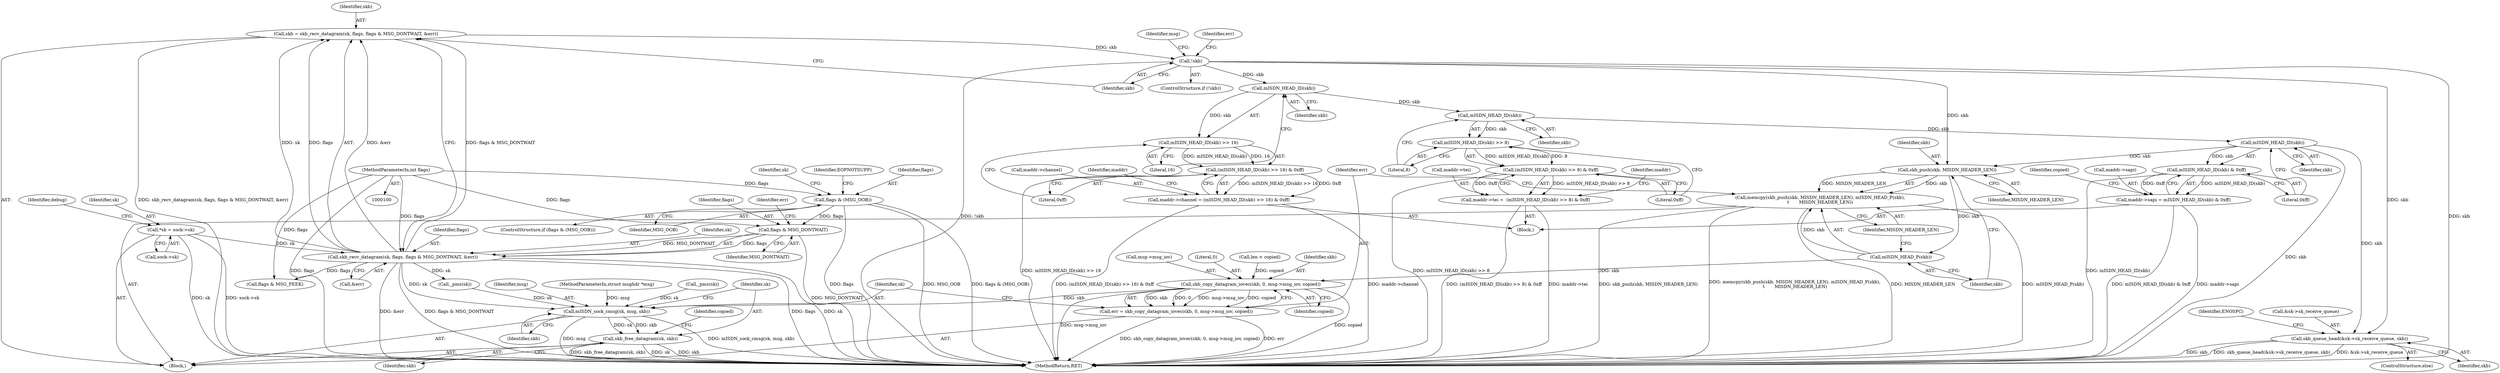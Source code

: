 digraph "0_linux_f3d3342602f8bcbf37d7c46641cb9bca7618eb1c_1@API" {
"1000137" [label="(Call,skb = skb_recv_datagram(sk, flags, flags & MSG_DONTWAIT, &err))"];
"1000139" [label="(Call,skb_recv_datagram(sk, flags, flags & MSG_DONTWAIT, &err))"];
"1000109" [label="(Call,*sk = sock->sk)"];
"1000142" [label="(Call,flags & MSG_DONTWAIT)"];
"1000123" [label="(Call,flags & (MSG_OOB))"];
"1000105" [label="(MethodParameterIn,int flags)"];
"1000148" [label="(Call,!skb)"];
"1000207" [label="(Call,mISDN_HEAD_ID(skb))"];
"1000206" [label="(Call,mISDN_HEAD_ID(skb) >> 16)"];
"1000205" [label="(Call,(mISDN_HEAD_ID(skb) >> 16) & 0xff)"];
"1000201" [label="(Call,maddr->channel = (mISDN_HEAD_ID(skb) >> 16) & 0xff)"];
"1000217" [label="(Call,mISDN_HEAD_ID(skb))"];
"1000216" [label="(Call,mISDN_HEAD_ID(skb) >> 8)"];
"1000215" [label="(Call,(mISDN_HEAD_ID(skb) >> 8) & 0xff)"];
"1000211" [label="(Call,maddr->tei =  (mISDN_HEAD_ID(skb) >> 8) & 0xff)"];
"1000226" [label="(Call,mISDN_HEAD_ID(skb))"];
"1000225" [label="(Call,mISDN_HEAD_ID(skb) & 0xff)"];
"1000221" [label="(Call,maddr->sapi = mISDN_HEAD_ID(skb) & 0xff)"];
"1000300" [label="(Call,skb_queue_head(&sk->sk_receive_queue, skb))"];
"1000310" [label="(Call,skb_push(skb, MISDN_HEADER_LEN))"];
"1000309" [label="(Call,memcpy(skb_push(skb, MISDN_HEADER_LEN), mISDN_HEAD_P(skb),\n\t       MISDN_HEADER_LEN))"];
"1000313" [label="(Call,mISDN_HEAD_P(skb))"];
"1000318" [label="(Call,skb_copy_datagram_iovec(skb, 0, msg->msg_iov, copied))"];
"1000316" [label="(Call,err = skb_copy_datagram_iovec(skb, 0, msg->msg_iov, copied))"];
"1000325" [label="(Call,mISDN_sock_cmsg(sk, msg, skb))"];
"1000329" [label="(Call,skb_free_datagram(sk, skb))"];
"1000200" [label="(Block,)"];
"1000111" [label="(Call,sock->sk)"];
"1000324" [label="(Identifier,copied)"];
"1000217" [label="(Call,mISDN_HEAD_ID(skb))"];
"1000301" [label="(Call,&sk->sk_receive_queue)"];
"1000311" [label="(Identifier,skb)"];
"1000215" [label="(Call,(mISDN_HEAD_ID(skb) >> 8) & 0xff)"];
"1000326" [label="(Identifier,sk)"];
"1000315" [label="(Identifier,MISDN_HEADER_LEN)"];
"1000139" [label="(Call,skb_recv_datagram(sk, flags, flags & MSG_DONTWAIT, &err))"];
"1000222" [label="(Call,maddr->sapi)"];
"1000123" [label="(Call,flags & (MSG_OOB))"];
"1000110" [label="(Identifier,sk)"];
"1000155" [label="(Identifier,msg)"];
"1000138" [label="(Identifier,skb)"];
"1000261" [label="(Call,_pms(sk))"];
"1000144" [label="(Identifier,MSG_DONTWAIT)"];
"1000320" [label="(Literal,0)"];
"1000330" [label="(Identifier,sk)"];
"1000120" [label="(Identifier,debug)"];
"1000210" [label="(Literal,0xff)"];
"1000327" [label="(Identifier,msg)"];
"1000220" [label="(Literal,0xff)"];
"1000216" [label="(Call,mISDN_HEAD_ID(skb) >> 8)"];
"1000228" [label="(Literal,0xff)"];
"1000223" [label="(Identifier,maddr)"];
"1000286" [label="(Call,len < copied)"];
"1000211" [label="(Call,maddr->tei =  (mISDN_HEAD_ID(skb) >> 8) & 0xff)"];
"1000105" [label="(MethodParameterIn,int flags)"];
"1000124" [label="(Identifier,flags)"];
"1000226" [label="(Call,mISDN_HEAD_ID(skb))"];
"1000319" [label="(Identifier,skb)"];
"1000106" [label="(Block,)"];
"1000316" [label="(Call,err = skb_copy_datagram_iovec(skb, 0, msg->msg_iov, copied))"];
"1000212" [label="(Call,maddr->tei)"];
"1000109" [label="(Call,*sk = sock->sk)"];
"1000305" [label="(Identifier,skb)"];
"1000313" [label="(Call,mISDN_HEAD_P(skb))"];
"1000209" [label="(Literal,16)"];
"1000202" [label="(Call,maddr->channel)"];
"1000317" [label="(Identifier,err)"];
"1000219" [label="(Literal,8)"];
"1000299" [label="(ControlStructure,else)"];
"1000314" [label="(Identifier,skb)"];
"1000151" [label="(Identifier,err)"];
"1000221" [label="(Call,maddr->sapi = mISDN_HEAD_ID(skb) & 0xff)"];
"1000332" [label="(Identifier,copied)"];
"1000328" [label="(Identifier,skb)"];
"1000218" [label="(Identifier,skb)"];
"1000300" [label="(Call,skb_queue_head(&sk->sk_receive_queue, skb))"];
"1000312" [label="(Identifier,MISDN_HEADER_LEN)"];
"1000137" [label="(Call,skb = skb_recv_datagram(sk, flags, flags & MSG_DONTWAIT, &err))"];
"1000132" [label="(Identifier,sk)"];
"1000125" [label="(Identifier,MSG_OOB)"];
"1000310" [label="(Call,skb_push(skb, MISDN_HEADER_LEN))"];
"1000206" [label="(Call,mISDN_HEAD_ID(skb) >> 16)"];
"1000208" [label="(Identifier,skb)"];
"1000201" [label="(Call,maddr->channel = (mISDN_HEAD_ID(skb) >> 16) & 0xff)"];
"1000213" [label="(Identifier,maddr)"];
"1000333" [label="(MethodReturn,RET)"];
"1000140" [label="(Identifier,sk)"];
"1000205" [label="(Call,(mISDN_HEAD_ID(skb) >> 16) & 0xff)"];
"1000141" [label="(Identifier,flags)"];
"1000128" [label="(Identifier,EOPNOTSUPP)"];
"1000143" [label="(Identifier,flags)"];
"1000279" [label="(Identifier,copied)"];
"1000227" [label="(Identifier,skb)"];
"1000309" [label="(Call,memcpy(skb_push(skb, MISDN_HEADER_LEN), mISDN_HEAD_P(skb),\n\t       MISDN_HEADER_LEN))"];
"1000318" [label="(Call,skb_copy_datagram_iovec(skb, 0, msg->msg_iov, copied))"];
"1000331" [label="(Identifier,skb)"];
"1000149" [label="(Identifier,skb)"];
"1000291" [label="(Call,flags & MSG_PEEK)"];
"1000207" [label="(Call,mISDN_HEAD_ID(skb))"];
"1000184" [label="(Call,_pms(sk))"];
"1000145" [label="(Call,&err)"];
"1000225" [label="(Call,mISDN_HEAD_ID(skb) & 0xff)"];
"1000329" [label="(Call,skb_free_datagram(sk, skb))"];
"1000148" [label="(Call,!skb)"];
"1000321" [label="(Call,msg->msg_iov)"];
"1000325" [label="(Call,mISDN_sock_cmsg(sk, msg, skb))"];
"1000103" [label="(MethodParameterIn,struct msghdr *msg)"];
"1000146" [label="(Identifier,err)"];
"1000147" [label="(ControlStructure,if (!skb))"];
"1000308" [label="(Identifier,ENOSPC)"];
"1000142" [label="(Call,flags & MSG_DONTWAIT)"];
"1000122" [label="(ControlStructure,if (flags & (MSG_OOB)))"];
"1000137" -> "1000106"  [label="AST: "];
"1000137" -> "1000139"  [label="CFG: "];
"1000138" -> "1000137"  [label="AST: "];
"1000139" -> "1000137"  [label="AST: "];
"1000149" -> "1000137"  [label="CFG: "];
"1000137" -> "1000333"  [label="DDG: skb_recv_datagram(sk, flags, flags & MSG_DONTWAIT, &err)"];
"1000139" -> "1000137"  [label="DDG: sk"];
"1000139" -> "1000137"  [label="DDG: flags"];
"1000139" -> "1000137"  [label="DDG: flags & MSG_DONTWAIT"];
"1000139" -> "1000137"  [label="DDG: &err"];
"1000137" -> "1000148"  [label="DDG: skb"];
"1000139" -> "1000145"  [label="CFG: "];
"1000140" -> "1000139"  [label="AST: "];
"1000141" -> "1000139"  [label="AST: "];
"1000142" -> "1000139"  [label="AST: "];
"1000145" -> "1000139"  [label="AST: "];
"1000139" -> "1000333"  [label="DDG: flags & MSG_DONTWAIT"];
"1000139" -> "1000333"  [label="DDG: flags"];
"1000139" -> "1000333"  [label="DDG: sk"];
"1000139" -> "1000333"  [label="DDG: &err"];
"1000109" -> "1000139"  [label="DDG: sk"];
"1000142" -> "1000139"  [label="DDG: flags"];
"1000142" -> "1000139"  [label="DDG: MSG_DONTWAIT"];
"1000105" -> "1000139"  [label="DDG: flags"];
"1000139" -> "1000184"  [label="DDG: sk"];
"1000139" -> "1000291"  [label="DDG: flags"];
"1000139" -> "1000325"  [label="DDG: sk"];
"1000109" -> "1000106"  [label="AST: "];
"1000109" -> "1000111"  [label="CFG: "];
"1000110" -> "1000109"  [label="AST: "];
"1000111" -> "1000109"  [label="AST: "];
"1000120" -> "1000109"  [label="CFG: "];
"1000109" -> "1000333"  [label="DDG: sk"];
"1000109" -> "1000333"  [label="DDG: sock->sk"];
"1000142" -> "1000144"  [label="CFG: "];
"1000143" -> "1000142"  [label="AST: "];
"1000144" -> "1000142"  [label="AST: "];
"1000146" -> "1000142"  [label="CFG: "];
"1000142" -> "1000333"  [label="DDG: MSG_DONTWAIT"];
"1000123" -> "1000142"  [label="DDG: flags"];
"1000105" -> "1000142"  [label="DDG: flags"];
"1000123" -> "1000122"  [label="AST: "];
"1000123" -> "1000125"  [label="CFG: "];
"1000124" -> "1000123"  [label="AST: "];
"1000125" -> "1000123"  [label="AST: "];
"1000128" -> "1000123"  [label="CFG: "];
"1000132" -> "1000123"  [label="CFG: "];
"1000123" -> "1000333"  [label="DDG: MSG_OOB"];
"1000123" -> "1000333"  [label="DDG: flags & (MSG_OOB)"];
"1000123" -> "1000333"  [label="DDG: flags"];
"1000105" -> "1000123"  [label="DDG: flags"];
"1000105" -> "1000100"  [label="AST: "];
"1000105" -> "1000333"  [label="DDG: flags"];
"1000105" -> "1000291"  [label="DDG: flags"];
"1000148" -> "1000147"  [label="AST: "];
"1000148" -> "1000149"  [label="CFG: "];
"1000149" -> "1000148"  [label="AST: "];
"1000151" -> "1000148"  [label="CFG: "];
"1000155" -> "1000148"  [label="CFG: "];
"1000148" -> "1000333"  [label="DDG: skb"];
"1000148" -> "1000333"  [label="DDG: !skb"];
"1000148" -> "1000207"  [label="DDG: skb"];
"1000148" -> "1000300"  [label="DDG: skb"];
"1000148" -> "1000310"  [label="DDG: skb"];
"1000207" -> "1000206"  [label="AST: "];
"1000207" -> "1000208"  [label="CFG: "];
"1000208" -> "1000207"  [label="AST: "];
"1000209" -> "1000207"  [label="CFG: "];
"1000207" -> "1000206"  [label="DDG: skb"];
"1000207" -> "1000217"  [label="DDG: skb"];
"1000206" -> "1000205"  [label="AST: "];
"1000206" -> "1000209"  [label="CFG: "];
"1000209" -> "1000206"  [label="AST: "];
"1000210" -> "1000206"  [label="CFG: "];
"1000206" -> "1000205"  [label="DDG: mISDN_HEAD_ID(skb)"];
"1000206" -> "1000205"  [label="DDG: 16"];
"1000205" -> "1000201"  [label="AST: "];
"1000205" -> "1000210"  [label="CFG: "];
"1000210" -> "1000205"  [label="AST: "];
"1000201" -> "1000205"  [label="CFG: "];
"1000205" -> "1000333"  [label="DDG: mISDN_HEAD_ID(skb) >> 16"];
"1000205" -> "1000201"  [label="DDG: mISDN_HEAD_ID(skb) >> 16"];
"1000205" -> "1000201"  [label="DDG: 0xff"];
"1000201" -> "1000200"  [label="AST: "];
"1000202" -> "1000201"  [label="AST: "];
"1000213" -> "1000201"  [label="CFG: "];
"1000201" -> "1000333"  [label="DDG: (mISDN_HEAD_ID(skb) >> 16) & 0xff"];
"1000201" -> "1000333"  [label="DDG: maddr->channel"];
"1000217" -> "1000216"  [label="AST: "];
"1000217" -> "1000218"  [label="CFG: "];
"1000218" -> "1000217"  [label="AST: "];
"1000219" -> "1000217"  [label="CFG: "];
"1000217" -> "1000216"  [label="DDG: skb"];
"1000217" -> "1000226"  [label="DDG: skb"];
"1000216" -> "1000215"  [label="AST: "];
"1000216" -> "1000219"  [label="CFG: "];
"1000219" -> "1000216"  [label="AST: "];
"1000220" -> "1000216"  [label="CFG: "];
"1000216" -> "1000215"  [label="DDG: mISDN_HEAD_ID(skb)"];
"1000216" -> "1000215"  [label="DDG: 8"];
"1000215" -> "1000211"  [label="AST: "];
"1000215" -> "1000220"  [label="CFG: "];
"1000220" -> "1000215"  [label="AST: "];
"1000211" -> "1000215"  [label="CFG: "];
"1000215" -> "1000333"  [label="DDG: mISDN_HEAD_ID(skb) >> 8"];
"1000215" -> "1000211"  [label="DDG: mISDN_HEAD_ID(skb) >> 8"];
"1000215" -> "1000211"  [label="DDG: 0xff"];
"1000211" -> "1000200"  [label="AST: "];
"1000212" -> "1000211"  [label="AST: "];
"1000223" -> "1000211"  [label="CFG: "];
"1000211" -> "1000333"  [label="DDG: maddr->tei"];
"1000211" -> "1000333"  [label="DDG: (mISDN_HEAD_ID(skb) >> 8) & 0xff"];
"1000226" -> "1000225"  [label="AST: "];
"1000226" -> "1000227"  [label="CFG: "];
"1000227" -> "1000226"  [label="AST: "];
"1000228" -> "1000226"  [label="CFG: "];
"1000226" -> "1000333"  [label="DDG: skb"];
"1000226" -> "1000225"  [label="DDG: skb"];
"1000226" -> "1000300"  [label="DDG: skb"];
"1000226" -> "1000310"  [label="DDG: skb"];
"1000225" -> "1000221"  [label="AST: "];
"1000225" -> "1000228"  [label="CFG: "];
"1000228" -> "1000225"  [label="AST: "];
"1000221" -> "1000225"  [label="CFG: "];
"1000225" -> "1000333"  [label="DDG: mISDN_HEAD_ID(skb)"];
"1000225" -> "1000221"  [label="DDG: mISDN_HEAD_ID(skb)"];
"1000225" -> "1000221"  [label="DDG: 0xff"];
"1000221" -> "1000200"  [label="AST: "];
"1000222" -> "1000221"  [label="AST: "];
"1000279" -> "1000221"  [label="CFG: "];
"1000221" -> "1000333"  [label="DDG: mISDN_HEAD_ID(skb) & 0xff"];
"1000221" -> "1000333"  [label="DDG: maddr->sapi"];
"1000300" -> "1000299"  [label="AST: "];
"1000300" -> "1000305"  [label="CFG: "];
"1000301" -> "1000300"  [label="AST: "];
"1000305" -> "1000300"  [label="AST: "];
"1000308" -> "1000300"  [label="CFG: "];
"1000300" -> "1000333"  [label="DDG: &sk->sk_receive_queue"];
"1000300" -> "1000333"  [label="DDG: skb"];
"1000300" -> "1000333"  [label="DDG: skb_queue_head(&sk->sk_receive_queue, skb)"];
"1000310" -> "1000309"  [label="AST: "];
"1000310" -> "1000312"  [label="CFG: "];
"1000311" -> "1000310"  [label="AST: "];
"1000312" -> "1000310"  [label="AST: "];
"1000314" -> "1000310"  [label="CFG: "];
"1000310" -> "1000309"  [label="DDG: skb"];
"1000310" -> "1000309"  [label="DDG: MISDN_HEADER_LEN"];
"1000310" -> "1000313"  [label="DDG: skb"];
"1000309" -> "1000106"  [label="AST: "];
"1000309" -> "1000315"  [label="CFG: "];
"1000313" -> "1000309"  [label="AST: "];
"1000315" -> "1000309"  [label="AST: "];
"1000317" -> "1000309"  [label="CFG: "];
"1000309" -> "1000333"  [label="DDG: skb_push(skb, MISDN_HEADER_LEN)"];
"1000309" -> "1000333"  [label="DDG: memcpy(skb_push(skb, MISDN_HEADER_LEN), mISDN_HEAD_P(skb),\n\t       MISDN_HEADER_LEN)"];
"1000309" -> "1000333"  [label="DDG: MISDN_HEADER_LEN"];
"1000309" -> "1000333"  [label="DDG: mISDN_HEAD_P(skb)"];
"1000313" -> "1000309"  [label="DDG: skb"];
"1000313" -> "1000314"  [label="CFG: "];
"1000314" -> "1000313"  [label="AST: "];
"1000315" -> "1000313"  [label="CFG: "];
"1000313" -> "1000318"  [label="DDG: skb"];
"1000318" -> "1000316"  [label="AST: "];
"1000318" -> "1000324"  [label="CFG: "];
"1000319" -> "1000318"  [label="AST: "];
"1000320" -> "1000318"  [label="AST: "];
"1000321" -> "1000318"  [label="AST: "];
"1000324" -> "1000318"  [label="AST: "];
"1000316" -> "1000318"  [label="CFG: "];
"1000318" -> "1000333"  [label="DDG: copied"];
"1000318" -> "1000333"  [label="DDG: msg->msg_iov"];
"1000318" -> "1000316"  [label="DDG: skb"];
"1000318" -> "1000316"  [label="DDG: 0"];
"1000318" -> "1000316"  [label="DDG: msg->msg_iov"];
"1000318" -> "1000316"  [label="DDG: copied"];
"1000286" -> "1000318"  [label="DDG: copied"];
"1000318" -> "1000325"  [label="DDG: skb"];
"1000316" -> "1000106"  [label="AST: "];
"1000317" -> "1000316"  [label="AST: "];
"1000326" -> "1000316"  [label="CFG: "];
"1000316" -> "1000333"  [label="DDG: skb_copy_datagram_iovec(skb, 0, msg->msg_iov, copied)"];
"1000316" -> "1000333"  [label="DDG: err"];
"1000325" -> "1000106"  [label="AST: "];
"1000325" -> "1000328"  [label="CFG: "];
"1000326" -> "1000325"  [label="AST: "];
"1000327" -> "1000325"  [label="AST: "];
"1000328" -> "1000325"  [label="AST: "];
"1000330" -> "1000325"  [label="CFG: "];
"1000325" -> "1000333"  [label="DDG: mISDN_sock_cmsg(sk, msg, skb)"];
"1000325" -> "1000333"  [label="DDG: msg"];
"1000184" -> "1000325"  [label="DDG: sk"];
"1000261" -> "1000325"  [label="DDG: sk"];
"1000103" -> "1000325"  [label="DDG: msg"];
"1000325" -> "1000329"  [label="DDG: sk"];
"1000325" -> "1000329"  [label="DDG: skb"];
"1000329" -> "1000106"  [label="AST: "];
"1000329" -> "1000331"  [label="CFG: "];
"1000330" -> "1000329"  [label="AST: "];
"1000331" -> "1000329"  [label="AST: "];
"1000332" -> "1000329"  [label="CFG: "];
"1000329" -> "1000333"  [label="DDG: skb"];
"1000329" -> "1000333"  [label="DDG: skb_free_datagram(sk, skb)"];
"1000329" -> "1000333"  [label="DDG: sk"];
}

